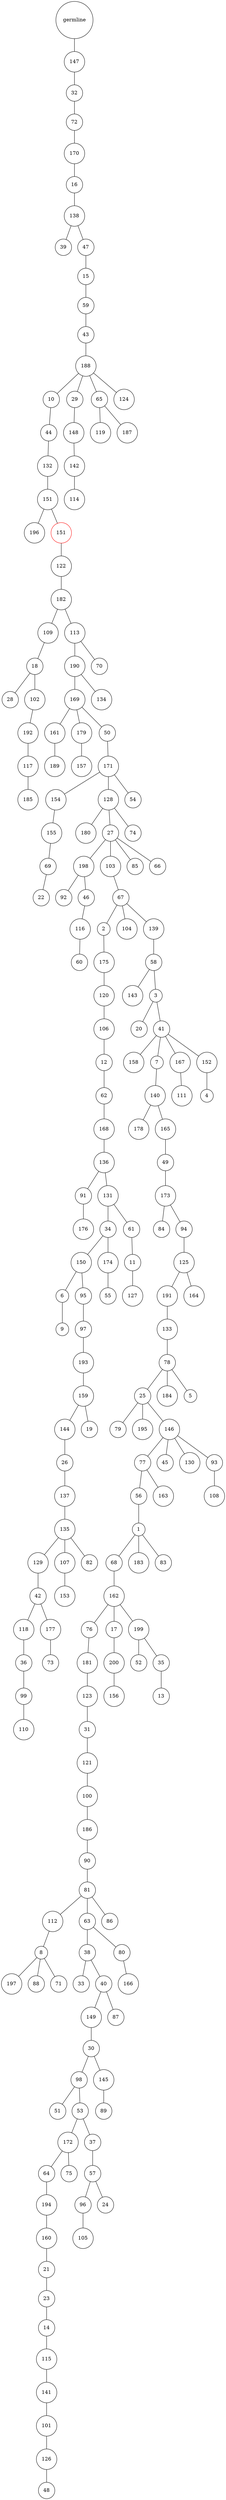 graph {
	rankdir=UD;
	splines=line;
	node [shape=circle]
	"0x7f561f43bbb0" [label="germline"];
	"0x7f561f43bbe0" [label="147"];
	"0x7f561f43bbb0" -- "0x7f561f43bbe0" ;
	"0x7f561f43bc10" [label="32"];
	"0x7f561f43bbe0" -- "0x7f561f43bc10" ;
	"0x7f561f43bc40" [label="72"];
	"0x7f561f43bc10" -- "0x7f561f43bc40" ;
	"0x7f561f43bc70" [label="170"];
	"0x7f561f43bc40" -- "0x7f561f43bc70" ;
	"0x7f561f43bca0" [label="16"];
	"0x7f561f43bc70" -- "0x7f561f43bca0" ;
	"0x7f561f43bcd0" [label="138"];
	"0x7f561f43bca0" -- "0x7f561f43bcd0" ;
	"0x7f561f43bd00" [label="39"];
	"0x7f561f43bcd0" -- "0x7f561f43bd00" ;
	"0x7f561f43bd30" [label="47"];
	"0x7f561f43bcd0" -- "0x7f561f43bd30" ;
	"0x7f561f43bd60" [label="15"];
	"0x7f561f43bd30" -- "0x7f561f43bd60" ;
	"0x7f561f43bd90" [label="59"];
	"0x7f561f43bd60" -- "0x7f561f43bd90" ;
	"0x7f561f43bdc0" [label="43"];
	"0x7f561f43bd90" -- "0x7f561f43bdc0" ;
	"0x7f561f43bdf0" [label="188"];
	"0x7f561f43bdc0" -- "0x7f561f43bdf0" ;
	"0x7f561f43be20" [label="10"];
	"0x7f561f43bdf0" -- "0x7f561f43be20" ;
	"0x7f561f43be50" [label="44"];
	"0x7f561f43be20" -- "0x7f561f43be50" ;
	"0x7f561f43be80" [label="132"];
	"0x7f561f43be50" -- "0x7f561f43be80" ;
	"0x7f561f43beb0" [label="151"];
	"0x7f561f43be80" -- "0x7f561f43beb0" ;
	"0x7f561f43bee0" [label="196"];
	"0x7f561f43beb0" -- "0x7f561f43bee0" ;
	"0x7f561f43bf10" [label="151",color="red"];
	"0x7f561f43beb0" -- "0x7f561f43bf10" ;
	"0x7f561f43bf40" [label="122"];
	"0x7f561f43bf10" -- "0x7f561f43bf40" ;
	"0x7f561f43bf70" [label="182"];
	"0x7f561f43bf40" -- "0x7f561f43bf70" ;
	"0x7f561f43bfa0" [label="109"];
	"0x7f561f43bf70" -- "0x7f561f43bfa0" ;
	"0x7f561f43bfd0" [label="18"];
	"0x7f561f43bfa0" -- "0x7f561f43bfd0" ;
	"0x7f561f43d040" [label="28"];
	"0x7f561f43bfd0" -- "0x7f561f43d040" ;
	"0x7f561f43d070" [label="102"];
	"0x7f561f43bfd0" -- "0x7f561f43d070" ;
	"0x7f561f43d0a0" [label="192"];
	"0x7f561f43d070" -- "0x7f561f43d0a0" ;
	"0x7f561f43d0d0" [label="117"];
	"0x7f561f43d0a0" -- "0x7f561f43d0d0" ;
	"0x7f561f43d100" [label="185"];
	"0x7f561f43d0d0" -- "0x7f561f43d100" ;
	"0x7f561f43d130" [label="113"];
	"0x7f561f43bf70" -- "0x7f561f43d130" ;
	"0x7f561f43d160" [label="190"];
	"0x7f561f43d130" -- "0x7f561f43d160" ;
	"0x7f561f43d190" [label="169"];
	"0x7f561f43d160" -- "0x7f561f43d190" ;
	"0x7f561f43d1c0" [label="161"];
	"0x7f561f43d190" -- "0x7f561f43d1c0" ;
	"0x7f561f43d1f0" [label="189"];
	"0x7f561f43d1c0" -- "0x7f561f43d1f0" ;
	"0x7f561f43d220" [label="179"];
	"0x7f561f43d190" -- "0x7f561f43d220" ;
	"0x7f561f43d250" [label="157"];
	"0x7f561f43d220" -- "0x7f561f43d250" ;
	"0x7f561f43d280" [label="50"];
	"0x7f561f43d190" -- "0x7f561f43d280" ;
	"0x7f561f43d2b0" [label="171"];
	"0x7f561f43d280" -- "0x7f561f43d2b0" ;
	"0x7f561f43d2e0" [label="154"];
	"0x7f561f43d2b0" -- "0x7f561f43d2e0" ;
	"0x7f561f43d310" [label="155"];
	"0x7f561f43d2e0" -- "0x7f561f43d310" ;
	"0x7f561f43d340" [label="69"];
	"0x7f561f43d310" -- "0x7f561f43d340" ;
	"0x7f561f43d370" [label="22"];
	"0x7f561f43d340" -- "0x7f561f43d370" ;
	"0x7f561f43d3a0" [label="128"];
	"0x7f561f43d2b0" -- "0x7f561f43d3a0" ;
	"0x7f561f43d3d0" [label="180"];
	"0x7f561f43d3a0" -- "0x7f561f43d3d0" ;
	"0x7f561f43d400" [label="27"];
	"0x7f561f43d3a0" -- "0x7f561f43d400" ;
	"0x7f561f43d430" [label="198"];
	"0x7f561f43d400" -- "0x7f561f43d430" ;
	"0x7f561f43d460" [label="92"];
	"0x7f561f43d430" -- "0x7f561f43d460" ;
	"0x7f561f43d490" [label="46"];
	"0x7f561f43d430" -- "0x7f561f43d490" ;
	"0x7f561f43d4c0" [label="116"];
	"0x7f561f43d490" -- "0x7f561f43d4c0" ;
	"0x7f561f43d4f0" [label="60"];
	"0x7f561f43d4c0" -- "0x7f561f43d4f0" ;
	"0x7f561f43d520" [label="103"];
	"0x7f561f43d400" -- "0x7f561f43d520" ;
	"0x7f561f43d550" [label="67"];
	"0x7f561f43d520" -- "0x7f561f43d550" ;
	"0x7f561f43d580" [label="2"];
	"0x7f561f43d550" -- "0x7f561f43d580" ;
	"0x7f561f43d5b0" [label="175"];
	"0x7f561f43d580" -- "0x7f561f43d5b0" ;
	"0x7f561f43d5e0" [label="120"];
	"0x7f561f43d5b0" -- "0x7f561f43d5e0" ;
	"0x7f561f43d610" [label="106"];
	"0x7f561f43d5e0" -- "0x7f561f43d610" ;
	"0x7f561f43d640" [label="12"];
	"0x7f561f43d610" -- "0x7f561f43d640" ;
	"0x7f561f43d670" [label="62"];
	"0x7f561f43d640" -- "0x7f561f43d670" ;
	"0x7f561f43d6a0" [label="168"];
	"0x7f561f43d670" -- "0x7f561f43d6a0" ;
	"0x7f561f43d6d0" [label="136"];
	"0x7f561f43d6a0" -- "0x7f561f43d6d0" ;
	"0x7f561f43d700" [label="91"];
	"0x7f561f43d6d0" -- "0x7f561f43d700" ;
	"0x7f561f43d730" [label="176"];
	"0x7f561f43d700" -- "0x7f561f43d730" ;
	"0x7f561f43d760" [label="131"];
	"0x7f561f43d6d0" -- "0x7f561f43d760" ;
	"0x7f561f43d790" [label="34"];
	"0x7f561f43d760" -- "0x7f561f43d790" ;
	"0x7f561f43d7c0" [label="150"];
	"0x7f561f43d790" -- "0x7f561f43d7c0" ;
	"0x7f561f43d7f0" [label="6"];
	"0x7f561f43d7c0" -- "0x7f561f43d7f0" ;
	"0x7f561f43d820" [label="9"];
	"0x7f561f43d7f0" -- "0x7f561f43d820" ;
	"0x7f561f43d850" [label="95"];
	"0x7f561f43d7c0" -- "0x7f561f43d850" ;
	"0x7f561f43d880" [label="97"];
	"0x7f561f43d850" -- "0x7f561f43d880" ;
	"0x7f561f43d8b0" [label="193"];
	"0x7f561f43d880" -- "0x7f561f43d8b0" ;
	"0x7f561f43d8e0" [label="159"];
	"0x7f561f43d8b0" -- "0x7f561f43d8e0" ;
	"0x7f561f43d910" [label="144"];
	"0x7f561f43d8e0" -- "0x7f561f43d910" ;
	"0x7f561f43d940" [label="26"];
	"0x7f561f43d910" -- "0x7f561f43d940" ;
	"0x7f561f43d970" [label="137"];
	"0x7f561f43d940" -- "0x7f561f43d970" ;
	"0x7f561f43d9a0" [label="135"];
	"0x7f561f43d970" -- "0x7f561f43d9a0" ;
	"0x7f561f43d9d0" [label="129"];
	"0x7f561f43d9a0" -- "0x7f561f43d9d0" ;
	"0x7f561f43da00" [label="42"];
	"0x7f561f43d9d0" -- "0x7f561f43da00" ;
	"0x7f561f43da30" [label="118"];
	"0x7f561f43da00" -- "0x7f561f43da30" ;
	"0x7f561f43da60" [label="36"];
	"0x7f561f43da30" -- "0x7f561f43da60" ;
	"0x7f561f43da90" [label="99"];
	"0x7f561f43da60" -- "0x7f561f43da90" ;
	"0x7f561f43dac0" [label="110"];
	"0x7f561f43da90" -- "0x7f561f43dac0" ;
	"0x7f561f43daf0" [label="177"];
	"0x7f561f43da00" -- "0x7f561f43daf0" ;
	"0x7f561f43db20" [label="73"];
	"0x7f561f43daf0" -- "0x7f561f43db20" ;
	"0x7f561f43db50" [label="107"];
	"0x7f561f43d9a0" -- "0x7f561f43db50" ;
	"0x7f561f43db80" [label="153"];
	"0x7f561f43db50" -- "0x7f561f43db80" ;
	"0x7f561f43dbb0" [label="82"];
	"0x7f561f43d9a0" -- "0x7f561f43dbb0" ;
	"0x7f561f43dbe0" [label="19"];
	"0x7f561f43d8e0" -- "0x7f561f43dbe0" ;
	"0x7f561f43dc10" [label="174"];
	"0x7f561f43d790" -- "0x7f561f43dc10" ;
	"0x7f561f43dc40" [label="55"];
	"0x7f561f43dc10" -- "0x7f561f43dc40" ;
	"0x7f561f43dc70" [label="61"];
	"0x7f561f43d760" -- "0x7f561f43dc70" ;
	"0x7f561f43dca0" [label="11"];
	"0x7f561f43dc70" -- "0x7f561f43dca0" ;
	"0x7f561f43dcd0" [label="127"];
	"0x7f561f43dca0" -- "0x7f561f43dcd0" ;
	"0x7f561f43dd00" [label="104"];
	"0x7f561f43d550" -- "0x7f561f43dd00" ;
	"0x7f561f43dd30" [label="139"];
	"0x7f561f43d550" -- "0x7f561f43dd30" ;
	"0x7f561f43dd60" [label="58"];
	"0x7f561f43dd30" -- "0x7f561f43dd60" ;
	"0x7f561f43dd90" [label="143"];
	"0x7f561f43dd60" -- "0x7f561f43dd90" ;
	"0x7f561f43ddc0" [label="3"];
	"0x7f561f43dd60" -- "0x7f561f43ddc0" ;
	"0x7f561f43ddf0" [label="20"];
	"0x7f561f43ddc0" -- "0x7f561f43ddf0" ;
	"0x7f561f43de20" [label="41"];
	"0x7f561f43ddc0" -- "0x7f561f43de20" ;
	"0x7f561f43de50" [label="158"];
	"0x7f561f43de20" -- "0x7f561f43de50" ;
	"0x7f561f43de80" [label="7"];
	"0x7f561f43de20" -- "0x7f561f43de80" ;
	"0x7f561f43deb0" [label="140"];
	"0x7f561f43de80" -- "0x7f561f43deb0" ;
	"0x7f561f43dee0" [label="178"];
	"0x7f561f43deb0" -- "0x7f561f43dee0" ;
	"0x7f561f43df10" [label="165"];
	"0x7f561f43deb0" -- "0x7f561f43df10" ;
	"0x7f561f43df40" [label="49"];
	"0x7f561f43df10" -- "0x7f561f43df40" ;
	"0x7f561f43df70" [label="173"];
	"0x7f561f43df40" -- "0x7f561f43df70" ;
	"0x7f561f43dfa0" [label="84"];
	"0x7f561f43df70" -- "0x7f561f43dfa0" ;
	"0x7f561f43dfd0" [label="94"];
	"0x7f561f43df70" -- "0x7f561f43dfd0" ;
	"0x7f561f446040" [label="125"];
	"0x7f561f43dfd0" -- "0x7f561f446040" ;
	"0x7f561f446070" [label="191"];
	"0x7f561f446040" -- "0x7f561f446070" ;
	"0x7f561f4460a0" [label="133"];
	"0x7f561f446070" -- "0x7f561f4460a0" ;
	"0x7f561f4460d0" [label="78"];
	"0x7f561f4460a0" -- "0x7f561f4460d0" ;
	"0x7f561f446100" [label="25"];
	"0x7f561f4460d0" -- "0x7f561f446100" ;
	"0x7f561f446130" [label="79"];
	"0x7f561f446100" -- "0x7f561f446130" ;
	"0x7f561f446160" [label="195"];
	"0x7f561f446100" -- "0x7f561f446160" ;
	"0x7f561f446190" [label="146"];
	"0x7f561f446100" -- "0x7f561f446190" ;
	"0x7f561f4461c0" [label="77"];
	"0x7f561f446190" -- "0x7f561f4461c0" ;
	"0x7f561f4461f0" [label="56"];
	"0x7f561f4461c0" -- "0x7f561f4461f0" ;
	"0x7f561f446220" [label="1"];
	"0x7f561f4461f0" -- "0x7f561f446220" ;
	"0x7f561f446250" [label="68"];
	"0x7f561f446220" -- "0x7f561f446250" ;
	"0x7f561f446280" [label="162"];
	"0x7f561f446250" -- "0x7f561f446280" ;
	"0x7f561f4462b0" [label="76"];
	"0x7f561f446280" -- "0x7f561f4462b0" ;
	"0x7f561f4462e0" [label="181"];
	"0x7f561f4462b0" -- "0x7f561f4462e0" ;
	"0x7f561f446310" [label="123"];
	"0x7f561f4462e0" -- "0x7f561f446310" ;
	"0x7f561f446340" [label="31"];
	"0x7f561f446310" -- "0x7f561f446340" ;
	"0x7f561f446370" [label="121"];
	"0x7f561f446340" -- "0x7f561f446370" ;
	"0x7f561f4463a0" [label="100"];
	"0x7f561f446370" -- "0x7f561f4463a0" ;
	"0x7f561f4463d0" [label="186"];
	"0x7f561f4463a0" -- "0x7f561f4463d0" ;
	"0x7f561f446400" [label="90"];
	"0x7f561f4463d0" -- "0x7f561f446400" ;
	"0x7f561f446430" [label="81"];
	"0x7f561f446400" -- "0x7f561f446430" ;
	"0x7f561f446460" [label="112"];
	"0x7f561f446430" -- "0x7f561f446460" ;
	"0x7f561f446490" [label="8"];
	"0x7f561f446460" -- "0x7f561f446490" ;
	"0x7f561f4464c0" [label="197"];
	"0x7f561f446490" -- "0x7f561f4464c0" ;
	"0x7f561f4464f0" [label="88"];
	"0x7f561f446490" -- "0x7f561f4464f0" ;
	"0x7f561f446520" [label="71"];
	"0x7f561f446490" -- "0x7f561f446520" ;
	"0x7f561f446550" [label="63"];
	"0x7f561f446430" -- "0x7f561f446550" ;
	"0x7f561f446580" [label="38"];
	"0x7f561f446550" -- "0x7f561f446580" ;
	"0x7f561f4465b0" [label="33"];
	"0x7f561f446580" -- "0x7f561f4465b0" ;
	"0x7f561f4465e0" [label="40"];
	"0x7f561f446580" -- "0x7f561f4465e0" ;
	"0x7f561f446610" [label="149"];
	"0x7f561f4465e0" -- "0x7f561f446610" ;
	"0x7f561f446640" [label="30"];
	"0x7f561f446610" -- "0x7f561f446640" ;
	"0x7f561f446670" [label="98"];
	"0x7f561f446640" -- "0x7f561f446670" ;
	"0x7f561f4466a0" [label="51"];
	"0x7f561f446670" -- "0x7f561f4466a0" ;
	"0x7f561f4466d0" [label="53"];
	"0x7f561f446670" -- "0x7f561f4466d0" ;
	"0x7f561f446700" [label="172"];
	"0x7f561f4466d0" -- "0x7f561f446700" ;
	"0x7f561f446730" [label="64"];
	"0x7f561f446700" -- "0x7f561f446730" ;
	"0x7f561f446760" [label="194"];
	"0x7f561f446730" -- "0x7f561f446760" ;
	"0x7f561f446790" [label="160"];
	"0x7f561f446760" -- "0x7f561f446790" ;
	"0x7f561f4467c0" [label="21"];
	"0x7f561f446790" -- "0x7f561f4467c0" ;
	"0x7f561f4467f0" [label="23"];
	"0x7f561f4467c0" -- "0x7f561f4467f0" ;
	"0x7f561f446820" [label="14"];
	"0x7f561f4467f0" -- "0x7f561f446820" ;
	"0x7f561f446850" [label="115"];
	"0x7f561f446820" -- "0x7f561f446850" ;
	"0x7f561f446880" [label="141"];
	"0x7f561f446850" -- "0x7f561f446880" ;
	"0x7f561f4468b0" [label="101"];
	"0x7f561f446880" -- "0x7f561f4468b0" ;
	"0x7f561f4468e0" [label="126"];
	"0x7f561f4468b0" -- "0x7f561f4468e0" ;
	"0x7f561f446910" [label="48"];
	"0x7f561f4468e0" -- "0x7f561f446910" ;
	"0x7f561f446940" [label="75"];
	"0x7f561f446700" -- "0x7f561f446940" ;
	"0x7f561f446970" [label="37"];
	"0x7f561f4466d0" -- "0x7f561f446970" ;
	"0x7f561f4469a0" [label="57"];
	"0x7f561f446970" -- "0x7f561f4469a0" ;
	"0x7f561f4469d0" [label="96"];
	"0x7f561f4469a0" -- "0x7f561f4469d0" ;
	"0x7f561f446a00" [label="105"];
	"0x7f561f4469d0" -- "0x7f561f446a00" ;
	"0x7f561f446a30" [label="24"];
	"0x7f561f4469a0" -- "0x7f561f446a30" ;
	"0x7f561f446a60" [label="145"];
	"0x7f561f446640" -- "0x7f561f446a60" ;
	"0x7f561f446a90" [label="89"];
	"0x7f561f446a60" -- "0x7f561f446a90" ;
	"0x7f561f446ac0" [label="87"];
	"0x7f561f4465e0" -- "0x7f561f446ac0" ;
	"0x7f561f446af0" [label="80"];
	"0x7f561f446550" -- "0x7f561f446af0" ;
	"0x7f561f446b20" [label="166"];
	"0x7f561f446af0" -- "0x7f561f446b20" ;
	"0x7f561f446b50" [label="86"];
	"0x7f561f446430" -- "0x7f561f446b50" ;
	"0x7f561f446b80" [label="17"];
	"0x7f561f446280" -- "0x7f561f446b80" ;
	"0x7f561f446bb0" [label="200"];
	"0x7f561f446b80" -- "0x7f561f446bb0" ;
	"0x7f561f446be0" [label="156"];
	"0x7f561f446bb0" -- "0x7f561f446be0" ;
	"0x7f561f446c10" [label="199"];
	"0x7f561f446280" -- "0x7f561f446c10" ;
	"0x7f561f446c40" [label="52"];
	"0x7f561f446c10" -- "0x7f561f446c40" ;
	"0x7f561f446c70" [label="35"];
	"0x7f561f446c10" -- "0x7f561f446c70" ;
	"0x7f561f446ca0" [label="13"];
	"0x7f561f446c70" -- "0x7f561f446ca0" ;
	"0x7f561f446cd0" [label="183"];
	"0x7f561f446220" -- "0x7f561f446cd0" ;
	"0x7f561f446d00" [label="83"];
	"0x7f561f446220" -- "0x7f561f446d00" ;
	"0x7f561f446d30" [label="163"];
	"0x7f561f4461c0" -- "0x7f561f446d30" ;
	"0x7f561f446d60" [label="45"];
	"0x7f561f446190" -- "0x7f561f446d60" ;
	"0x7f561f446d90" [label="130"];
	"0x7f561f446190" -- "0x7f561f446d90" ;
	"0x7f561f446dc0" [label="93"];
	"0x7f561f446190" -- "0x7f561f446dc0" ;
	"0x7f561f446df0" [label="108"];
	"0x7f561f446dc0" -- "0x7f561f446df0" ;
	"0x7f561f446e20" [label="184"];
	"0x7f561f4460d0" -- "0x7f561f446e20" ;
	"0x7f561f446e50" [label="5"];
	"0x7f561f4460d0" -- "0x7f561f446e50" ;
	"0x7f561f446e80" [label="164"];
	"0x7f561f446040" -- "0x7f561f446e80" ;
	"0x7f561f446eb0" [label="167"];
	"0x7f561f43de20" -- "0x7f561f446eb0" ;
	"0x7f561f446ee0" [label="111"];
	"0x7f561f446eb0" -- "0x7f561f446ee0" ;
	"0x7f561f446f10" [label="152"];
	"0x7f561f43de20" -- "0x7f561f446f10" ;
	"0x7f561f446f40" [label="4"];
	"0x7f561f446f10" -- "0x7f561f446f40" ;
	"0x7f561f446f70" [label="85"];
	"0x7f561f43d400" -- "0x7f561f446f70" ;
	"0x7f561f446fa0" [label="66"];
	"0x7f561f43d400" -- "0x7f561f446fa0" ;
	"0x7f561f446fd0" [label="74"];
	"0x7f561f43d3a0" -- "0x7f561f446fd0" ;
	"0x7f561f45b040" [label="54"];
	"0x7f561f43d2b0" -- "0x7f561f45b040" ;
	"0x7f561f45b070" [label="134"];
	"0x7f561f43d160" -- "0x7f561f45b070" ;
	"0x7f561f45b0a0" [label="70"];
	"0x7f561f43d130" -- "0x7f561f45b0a0" ;
	"0x7f561f45b0d0" [label="29"];
	"0x7f561f43bdf0" -- "0x7f561f45b0d0" ;
	"0x7f561f45b100" [label="148"];
	"0x7f561f45b0d0" -- "0x7f561f45b100" ;
	"0x7f561f45b130" [label="142"];
	"0x7f561f45b100" -- "0x7f561f45b130" ;
	"0x7f561f45b160" [label="114"];
	"0x7f561f45b130" -- "0x7f561f45b160" ;
	"0x7f561f45b190" [label="65"];
	"0x7f561f43bdf0" -- "0x7f561f45b190" ;
	"0x7f561f45b1c0" [label="119"];
	"0x7f561f45b190" -- "0x7f561f45b1c0" ;
	"0x7f561f45b1f0" [label="187"];
	"0x7f561f45b190" -- "0x7f561f45b1f0" ;
	"0x7f561f45b220" [label="124"];
	"0x7f561f43bdf0" -- "0x7f561f45b220" ;
}
